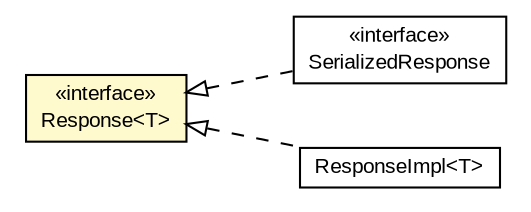 #!/usr/local/bin/dot
#
# Class diagram 
# Generated by UMLGraph version R5_6-24-gf6e263 (http://www.umlgraph.org/)
#

digraph G {
	edge [fontname="arial",fontsize=10,labelfontname="arial",labelfontsize=10];
	node [fontname="arial",fontsize=10,shape=plaintext];
	nodesep=0.25;
	ranksep=0.5;
	rankdir=LR;
	// io.reinert.requestor.SerializedResponse
	c9977 [label=<<table title="io.reinert.requestor.SerializedResponse" border="0" cellborder="1" cellspacing="0" cellpadding="2" port="p" href="./SerializedResponse.html">
		<tr><td><table border="0" cellspacing="0" cellpadding="1">
<tr><td align="center" balign="center"> &#171;interface&#187; </td></tr>
<tr><td align="center" balign="center"> SerializedResponse </td></tr>
		</table></td></tr>
		</table>>, URL="./SerializedResponse.html", fontname="arial", fontcolor="black", fontsize=10.0];
	// io.reinert.requestor.ResponseImpl<T>
	c9984 [label=<<table title="io.reinert.requestor.ResponseImpl" border="0" cellborder="1" cellspacing="0" cellpadding="2" port="p" href="./ResponseImpl.html">
		<tr><td><table border="0" cellspacing="0" cellpadding="1">
<tr><td align="center" balign="center"> ResponseImpl&lt;T&gt; </td></tr>
		</table></td></tr>
		</table>>, URL="./ResponseImpl.html", fontname="arial", fontcolor="black", fontsize=10.0];
	// io.reinert.requestor.Response<T>
	c9987 [label=<<table title="io.reinert.requestor.Response" border="0" cellborder="1" cellspacing="0" cellpadding="2" port="p" bgcolor="lemonChiffon" href="./Response.html">
		<tr><td><table border="0" cellspacing="0" cellpadding="1">
<tr><td align="center" balign="center"> &#171;interface&#187; </td></tr>
<tr><td align="center" balign="center"> Response&lt;T&gt; </td></tr>
		</table></td></tr>
		</table>>, URL="./Response.html", fontname="arial", fontcolor="black", fontsize=10.0];
	//io.reinert.requestor.SerializedResponse implements io.reinert.requestor.Response<T>
	c9987:p -> c9977:p [dir=back,arrowtail=empty,style=dashed];
	//io.reinert.requestor.ResponseImpl<T> implements io.reinert.requestor.Response<T>
	c9987:p -> c9984:p [dir=back,arrowtail=empty,style=dashed];
}

